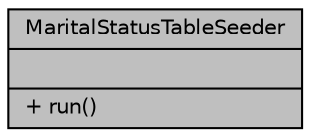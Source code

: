 digraph "MaritalStatusTableSeeder"
{
 // LATEX_PDF_SIZE
  bgcolor="transparent";
  edge [fontname="Helvetica",fontsize="10",labelfontname="Helvetica",labelfontsize="10"];
  node [fontname="Helvetica",fontsize="10",shape=record];
  Node1 [label="{MaritalStatusTableSeeder\n||+ run()\l}",height=0.2,width=0.4,color="black", fillcolor="grey75", style="filled", fontcolor="black",tooltip="Información por defecto para Estados Civiles."];
}
